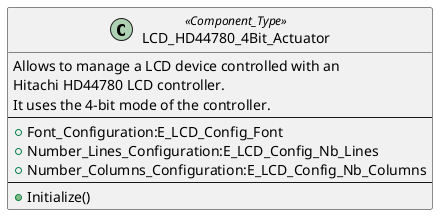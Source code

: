 @startuml

class LCD_HD44780_4Bit_Actuator <<Component_Type>>
{
  Allows to manage a LCD device controlled with an
  Hitachi HD44780 LCD controller.
  It uses the 4-bit mode of the controller.
  --
  + Font_Configuration:E_LCD_Config_Font
  + Number_Lines_Configuration:E_LCD_Config_Nb_Lines
  + Number_Columns_Configuration:E_LCD_Config_Nb_Columns
  --
  + Initialize()
}

@enduml